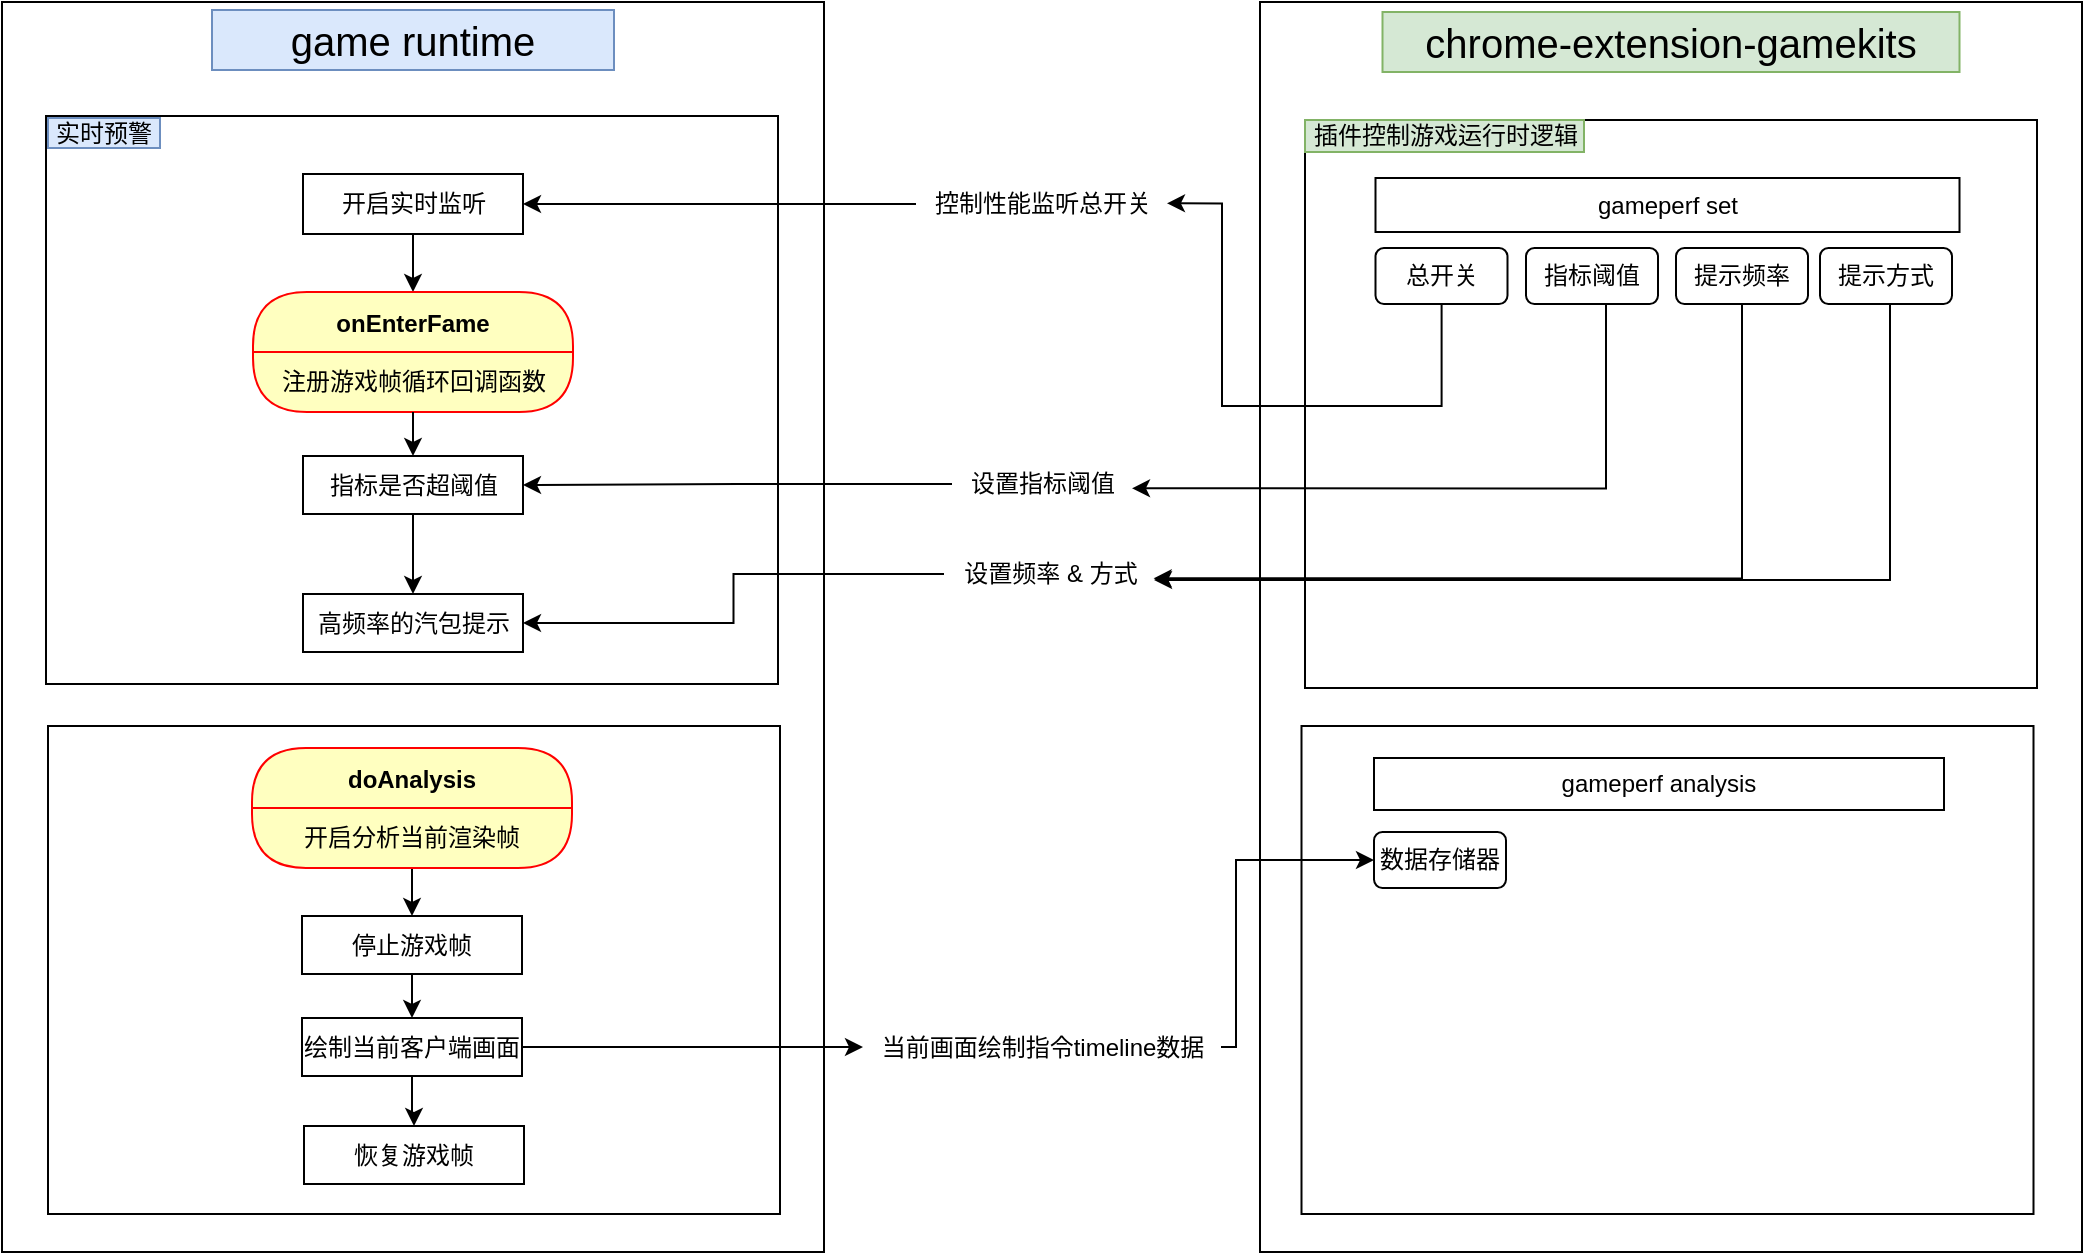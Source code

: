<mxfile version="24.5.3" type="github">
  <diagram name="第 1 页" id="EIIMtydjI0oj0VH4oGAn">
    <mxGraphModel dx="1195" dy="650" grid="0" gridSize="10" guides="1" tooltips="1" connect="1" arrows="1" fold="1" page="1" pageScale="1" pageWidth="1169" pageHeight="827" math="0" shadow="0">
      <root>
        <mxCell id="0" />
        <mxCell id="1" parent="0" />
        <mxCell id="2UdP-SpyfaKAD273BKzM-2" value="" style="rounded=0;whiteSpace=wrap;html=1;movable=1;resizable=1;rotatable=1;deletable=1;editable=1;locked=0;connectable=1;" vertex="1" parent="1">
          <mxGeometry x="65" y="36" width="411" height="625" as="geometry" />
        </mxCell>
        <mxCell id="2UdP-SpyfaKAD273BKzM-40" value="" style="rounded=0;whiteSpace=wrap;html=1;" vertex="1" parent="1">
          <mxGeometry x="88" y="398" width="366" height="244" as="geometry" />
        </mxCell>
        <mxCell id="2UdP-SpyfaKAD273BKzM-34" value="" style="rounded=0;whiteSpace=wrap;html=1;" vertex="1" parent="1">
          <mxGeometry x="87" y="93" width="366" height="284" as="geometry" />
        </mxCell>
        <mxCell id="2UdP-SpyfaKAD273BKzM-3" value="" style="rounded=0;whiteSpace=wrap;html=1;" vertex="1" parent="1">
          <mxGeometry x="694" y="36" width="411" height="625" as="geometry" />
        </mxCell>
        <mxCell id="2UdP-SpyfaKAD273BKzM-56" value="" style="rounded=0;whiteSpace=wrap;html=1;" vertex="1" parent="1">
          <mxGeometry x="714.75" y="398" width="366" height="244" as="geometry" />
        </mxCell>
        <mxCell id="2UdP-SpyfaKAD273BKzM-36" value="" style="rounded=0;whiteSpace=wrap;html=1;" vertex="1" parent="1">
          <mxGeometry x="716.5" y="95" width="366" height="284" as="geometry" />
        </mxCell>
        <mxCell id="2UdP-SpyfaKAD273BKzM-4" value="&lt;font style=&quot;font-size: 20px;&quot;&gt;game runtime&lt;/font&gt;" style="text;html=1;align=center;verticalAlign=middle;whiteSpace=wrap;rounded=0;fillColor=#dae8fc;strokeColor=#6c8ebf;" vertex="1" parent="1">
          <mxGeometry x="170" y="40" width="201" height="30" as="geometry" />
        </mxCell>
        <mxCell id="2UdP-SpyfaKAD273BKzM-5" value="&lt;font style=&quot;font-size: 20px;&quot;&gt;chrome-extension-gamekits&lt;/font&gt;" style="text;html=1;align=center;verticalAlign=middle;whiteSpace=wrap;rounded=0;fillColor=#d5e8d4;strokeColor=#82b366;" vertex="1" parent="1">
          <mxGeometry x="755.25" y="41" width="288.5" height="30" as="geometry" />
        </mxCell>
        <mxCell id="2UdP-SpyfaKAD273BKzM-26" style="edgeStyle=orthogonalEdgeStyle;rounded=0;orthogonalLoop=1;jettySize=auto;html=1;entryX=0.5;entryY=0;entryDx=0;entryDy=0;" edge="1" parent="1" source="2UdP-SpyfaKAD273BKzM-8" target="2UdP-SpyfaKAD273BKzM-25">
          <mxGeometry relative="1" as="geometry" />
        </mxCell>
        <mxCell id="2UdP-SpyfaKAD273BKzM-8" value="指标是否超阈值" style="html=1;whiteSpace=wrap;" vertex="1" parent="1">
          <mxGeometry x="215.5" y="263" width="110" height="29" as="geometry" />
        </mxCell>
        <mxCell id="2UdP-SpyfaKAD273BKzM-32" style="edgeStyle=orthogonalEdgeStyle;rounded=0;orthogonalLoop=1;jettySize=auto;html=1;" edge="1" parent="1" source="2UdP-SpyfaKAD273BKzM-9" target="2UdP-SpyfaKAD273BKzM-27">
          <mxGeometry relative="1" as="geometry" />
        </mxCell>
        <mxCell id="2UdP-SpyfaKAD273BKzM-9" value="开启实时监听" style="html=1;whiteSpace=wrap;" vertex="1" parent="1">
          <mxGeometry x="215.5" y="122" width="110" height="30" as="geometry" />
        </mxCell>
        <mxCell id="2UdP-SpyfaKAD273BKzM-12" value="gameperf set" style="html=1;whiteSpace=wrap;" vertex="1" parent="1">
          <mxGeometry x="751.75" y="124" width="292" height="27" as="geometry" />
        </mxCell>
        <mxCell id="2UdP-SpyfaKAD273BKzM-33" style="edgeStyle=orthogonalEdgeStyle;rounded=0;orthogonalLoop=1;jettySize=auto;html=1;" edge="1" parent="1" source="2UdP-SpyfaKAD273BKzM-16" target="2UdP-SpyfaKAD273BKzM-9">
          <mxGeometry relative="1" as="geometry" />
        </mxCell>
        <mxCell id="2UdP-SpyfaKAD273BKzM-16" value="控制性能监听总开关" style="text;html=1;align=center;verticalAlign=middle;resizable=0;points=[];autosize=1;strokeColor=none;fillColor=none;" vertex="1" parent="1">
          <mxGeometry x="522" y="124" width="126" height="26" as="geometry" />
        </mxCell>
        <mxCell id="2UdP-SpyfaKAD273BKzM-21" style="edgeStyle=orthogonalEdgeStyle;rounded=0;orthogonalLoop=1;jettySize=auto;html=1;" edge="1" parent="1" source="2UdP-SpyfaKAD273BKzM-19" target="2UdP-SpyfaKAD273BKzM-8">
          <mxGeometry relative="1" as="geometry" />
        </mxCell>
        <mxCell id="2UdP-SpyfaKAD273BKzM-19" value="设置指标阈值" style="text;html=1;align=center;verticalAlign=middle;resizable=0;points=[];autosize=1;strokeColor=none;fillColor=none;" vertex="1" parent="1">
          <mxGeometry x="540" y="264" width="90" height="26" as="geometry" />
        </mxCell>
        <mxCell id="2UdP-SpyfaKAD273BKzM-25" value="高频率的汽包提示" style="html=1;whiteSpace=wrap;" vertex="1" parent="1">
          <mxGeometry x="215.5" y="332" width="110" height="29" as="geometry" />
        </mxCell>
        <mxCell id="2UdP-SpyfaKAD273BKzM-27" value="onEnterFame" style="swimlane;fontStyle=1;align=center;verticalAlign=middle;childLayout=stackLayout;horizontal=1;startSize=30;horizontalStack=0;resizeParent=0;resizeLast=1;container=0;fontColor=#000000;collapsible=0;rounded=1;arcSize=30;strokeColor=#ff0000;fillColor=#ffffc0;swimlaneFillColor=#ffffc0;dropTarget=0;" vertex="1" parent="1">
          <mxGeometry x="190.5" y="181" width="160" height="60" as="geometry" />
        </mxCell>
        <mxCell id="2UdP-SpyfaKAD273BKzM-28" value="&lt;span style=&quot;text-wrap: nowrap;&quot;&gt;注册游戏帧循环回调函数&lt;/span&gt;" style="text;html=1;strokeColor=none;fillColor=none;align=center;verticalAlign=middle;spacingLeft=4;spacingRight=4;whiteSpace=wrap;overflow=hidden;rotatable=0;fontColor=#000000;" vertex="1" parent="2UdP-SpyfaKAD273BKzM-27">
          <mxGeometry y="30" width="160" height="30" as="geometry" />
        </mxCell>
        <mxCell id="2UdP-SpyfaKAD273BKzM-30" style="edgeStyle=orthogonalEdgeStyle;rounded=0;orthogonalLoop=1;jettySize=auto;html=1;" edge="1" parent="1" source="2UdP-SpyfaKAD273BKzM-28" target="2UdP-SpyfaKAD273BKzM-8">
          <mxGeometry relative="1" as="geometry" />
        </mxCell>
        <mxCell id="2UdP-SpyfaKAD273BKzM-31" value="gameperf analysis" style="html=1;whiteSpace=wrap;" vertex="1" parent="1">
          <mxGeometry x="751" y="414" width="285" height="26" as="geometry" />
        </mxCell>
        <mxCell id="2UdP-SpyfaKAD273BKzM-35" value="&lt;font style=&quot;font-size: 12px;&quot;&gt;实时预警&lt;/font&gt;" style="text;html=1;align=center;verticalAlign=middle;whiteSpace=wrap;rounded=0;fillColor=#dae8fc;strokeColor=#6c8ebf;" vertex="1" parent="1">
          <mxGeometry x="88" y="94" width="56" height="15" as="geometry" />
        </mxCell>
        <mxCell id="2UdP-SpyfaKAD273BKzM-37" value="&lt;font style=&quot;font-size: 12px;&quot;&gt;插件控制游戏运行时逻辑&lt;/font&gt;" style="text;html=1;align=center;verticalAlign=middle;whiteSpace=wrap;rounded=0;fillColor=#d5e8d4;strokeColor=#82b366;" vertex="1" parent="1">
          <mxGeometry x="716.5" y="95" width="139.5" height="16" as="geometry" />
        </mxCell>
        <mxCell id="2UdP-SpyfaKAD273BKzM-53" style="edgeStyle=orthogonalEdgeStyle;rounded=0;orthogonalLoop=1;jettySize=auto;html=1;" edge="1" parent="1" source="2UdP-SpyfaKAD273BKzM-38" target="2UdP-SpyfaKAD273BKzM-52">
          <mxGeometry relative="1" as="geometry" />
        </mxCell>
        <mxCell id="2UdP-SpyfaKAD273BKzM-38" value="doAnalysis" style="swimlane;fontStyle=1;align=center;verticalAlign=middle;childLayout=stackLayout;horizontal=1;startSize=30;horizontalStack=0;resizeParent=0;resizeLast=1;container=0;fontColor=#000000;collapsible=0;rounded=1;arcSize=30;strokeColor=#ff0000;fillColor=#ffffc0;swimlaneFillColor=#ffffc0;dropTarget=0;" vertex="1" parent="1">
          <mxGeometry x="190" y="409" width="160" height="60" as="geometry" />
        </mxCell>
        <mxCell id="2UdP-SpyfaKAD273BKzM-39" value="&lt;span style=&quot;text-wrap: nowrap;&quot;&gt;开启分析当前渲染帧&lt;/span&gt;" style="text;html=1;strokeColor=none;fillColor=none;align=center;verticalAlign=middle;spacingLeft=4;spacingRight=4;whiteSpace=wrap;overflow=hidden;rotatable=0;fontColor=#000000;" vertex="1" parent="2UdP-SpyfaKAD273BKzM-38">
          <mxGeometry y="30" width="160" height="30" as="geometry" />
        </mxCell>
        <mxCell id="2UdP-SpyfaKAD273BKzM-41" value="总开关" style="rounded=1;whiteSpace=wrap;html=1;" vertex="1" parent="1">
          <mxGeometry x="751.75" y="159" width="66" height="28" as="geometry" />
        </mxCell>
        <mxCell id="2UdP-SpyfaKAD273BKzM-42" value="指标阈值" style="rounded=1;whiteSpace=wrap;html=1;" vertex="1" parent="1">
          <mxGeometry x="827" y="159" width="66" height="28" as="geometry" />
        </mxCell>
        <mxCell id="2UdP-SpyfaKAD273BKzM-43" value="提示频率" style="rounded=1;whiteSpace=wrap;html=1;" vertex="1" parent="1">
          <mxGeometry x="902" y="159" width="66" height="28" as="geometry" />
        </mxCell>
        <mxCell id="2UdP-SpyfaKAD273BKzM-49" style="edgeStyle=orthogonalEdgeStyle;rounded=0;orthogonalLoop=1;jettySize=auto;html=1;" edge="1" parent="1" source="2UdP-SpyfaKAD273BKzM-44" target="2UdP-SpyfaKAD273BKzM-47">
          <mxGeometry relative="1" as="geometry">
            <Array as="points">
              <mxPoint x="1009" y="325" />
            </Array>
          </mxGeometry>
        </mxCell>
        <mxCell id="2UdP-SpyfaKAD273BKzM-44" value="提示方式" style="rounded=1;whiteSpace=wrap;html=1;" vertex="1" parent="1">
          <mxGeometry x="974" y="159" width="66" height="28" as="geometry" />
        </mxCell>
        <mxCell id="2UdP-SpyfaKAD273BKzM-46" style="edgeStyle=orthogonalEdgeStyle;rounded=0;orthogonalLoop=1;jettySize=auto;html=1;entryX=1;entryY=0.583;entryDx=0;entryDy=0;entryPerimeter=0;" edge="1" parent="1" source="2UdP-SpyfaKAD273BKzM-42" target="2UdP-SpyfaKAD273BKzM-19">
          <mxGeometry relative="1" as="geometry">
            <Array as="points">
              <mxPoint x="867" y="279" />
            </Array>
          </mxGeometry>
        </mxCell>
        <mxCell id="2UdP-SpyfaKAD273BKzM-50" style="edgeStyle=orthogonalEdgeStyle;rounded=0;orthogonalLoop=1;jettySize=auto;html=1;" edge="1" parent="1" source="2UdP-SpyfaKAD273BKzM-47" target="2UdP-SpyfaKAD273BKzM-25">
          <mxGeometry relative="1" as="geometry" />
        </mxCell>
        <mxCell id="2UdP-SpyfaKAD273BKzM-47" value="设置频率 &amp;amp; 方式" style="text;html=1;align=center;verticalAlign=middle;resizable=0;points=[];autosize=1;strokeColor=none;fillColor=none;" vertex="1" parent="1">
          <mxGeometry x="536" y="309" width="105" height="26" as="geometry" />
        </mxCell>
        <mxCell id="2UdP-SpyfaKAD273BKzM-48" style="edgeStyle=orthogonalEdgeStyle;rounded=0;orthogonalLoop=1;jettySize=auto;html=1;entryX=0.998;entryY=0.583;entryDx=0;entryDy=0;entryPerimeter=0;" edge="1" parent="1" source="2UdP-SpyfaKAD273BKzM-43" target="2UdP-SpyfaKAD273BKzM-47">
          <mxGeometry relative="1" as="geometry">
            <Array as="points">
              <mxPoint x="935" y="324" />
            </Array>
          </mxGeometry>
        </mxCell>
        <mxCell id="2UdP-SpyfaKAD273BKzM-51" style="edgeStyle=orthogonalEdgeStyle;rounded=0;orthogonalLoop=1;jettySize=auto;html=1;entryX=0.996;entryY=0.487;entryDx=0;entryDy=0;entryPerimeter=0;" edge="1" parent="1" source="2UdP-SpyfaKAD273BKzM-41" target="2UdP-SpyfaKAD273BKzM-16">
          <mxGeometry relative="1" as="geometry">
            <Array as="points">
              <mxPoint x="785" y="238" />
              <mxPoint x="675" y="238" />
              <mxPoint x="675" y="137" />
            </Array>
          </mxGeometry>
        </mxCell>
        <mxCell id="2UdP-SpyfaKAD273BKzM-57" style="edgeStyle=orthogonalEdgeStyle;rounded=0;orthogonalLoop=1;jettySize=auto;html=1;" edge="1" parent="1" source="2UdP-SpyfaKAD273BKzM-52" target="2UdP-SpyfaKAD273BKzM-54">
          <mxGeometry relative="1" as="geometry" />
        </mxCell>
        <mxCell id="2UdP-SpyfaKAD273BKzM-52" value="停止游戏帧" style="html=1;whiteSpace=wrap;" vertex="1" parent="1">
          <mxGeometry x="215" y="493" width="110" height="29" as="geometry" />
        </mxCell>
        <mxCell id="2UdP-SpyfaKAD273BKzM-58" style="edgeStyle=orthogonalEdgeStyle;rounded=0;orthogonalLoop=1;jettySize=auto;html=1;entryX=0.5;entryY=0;entryDx=0;entryDy=0;" edge="1" parent="1" source="2UdP-SpyfaKAD273BKzM-54" target="2UdP-SpyfaKAD273BKzM-55">
          <mxGeometry relative="1" as="geometry" />
        </mxCell>
        <mxCell id="2UdP-SpyfaKAD273BKzM-61" style="edgeStyle=orthogonalEdgeStyle;rounded=0;orthogonalLoop=1;jettySize=auto;html=1;" edge="1" parent="1" source="2UdP-SpyfaKAD273BKzM-54" target="2UdP-SpyfaKAD273BKzM-60">
          <mxGeometry relative="1" as="geometry" />
        </mxCell>
        <mxCell id="2UdP-SpyfaKAD273BKzM-54" value="绘制当前客户端画面" style="html=1;whiteSpace=wrap;" vertex="1" parent="1">
          <mxGeometry x="215" y="544" width="110" height="29" as="geometry" />
        </mxCell>
        <mxCell id="2UdP-SpyfaKAD273BKzM-55" value="恢复游戏帧" style="html=1;whiteSpace=wrap;" vertex="1" parent="1">
          <mxGeometry x="216" y="598" width="110" height="29" as="geometry" />
        </mxCell>
        <mxCell id="2UdP-SpyfaKAD273BKzM-63" style="edgeStyle=orthogonalEdgeStyle;rounded=0;orthogonalLoop=1;jettySize=auto;html=1;entryX=0;entryY=0.5;entryDx=0;entryDy=0;" edge="1" parent="1" source="2UdP-SpyfaKAD273BKzM-60" target="2UdP-SpyfaKAD273BKzM-62">
          <mxGeometry relative="1" as="geometry">
            <Array as="points">
              <mxPoint x="682" y="559" />
              <mxPoint x="682" y="465" />
            </Array>
          </mxGeometry>
        </mxCell>
        <mxCell id="2UdP-SpyfaKAD273BKzM-60" value="当前画面绘制指令timeline数据" style="text;html=1;align=center;verticalAlign=middle;resizable=0;points=[];autosize=1;strokeColor=none;fillColor=none;" vertex="1" parent="1">
          <mxGeometry x="495.5" y="545.5" width="179" height="26" as="geometry" />
        </mxCell>
        <mxCell id="2UdP-SpyfaKAD273BKzM-62" value="数据存储器" style="rounded=1;whiteSpace=wrap;html=1;" vertex="1" parent="1">
          <mxGeometry x="751" y="451" width="66" height="28" as="geometry" />
        </mxCell>
      </root>
    </mxGraphModel>
  </diagram>
</mxfile>
